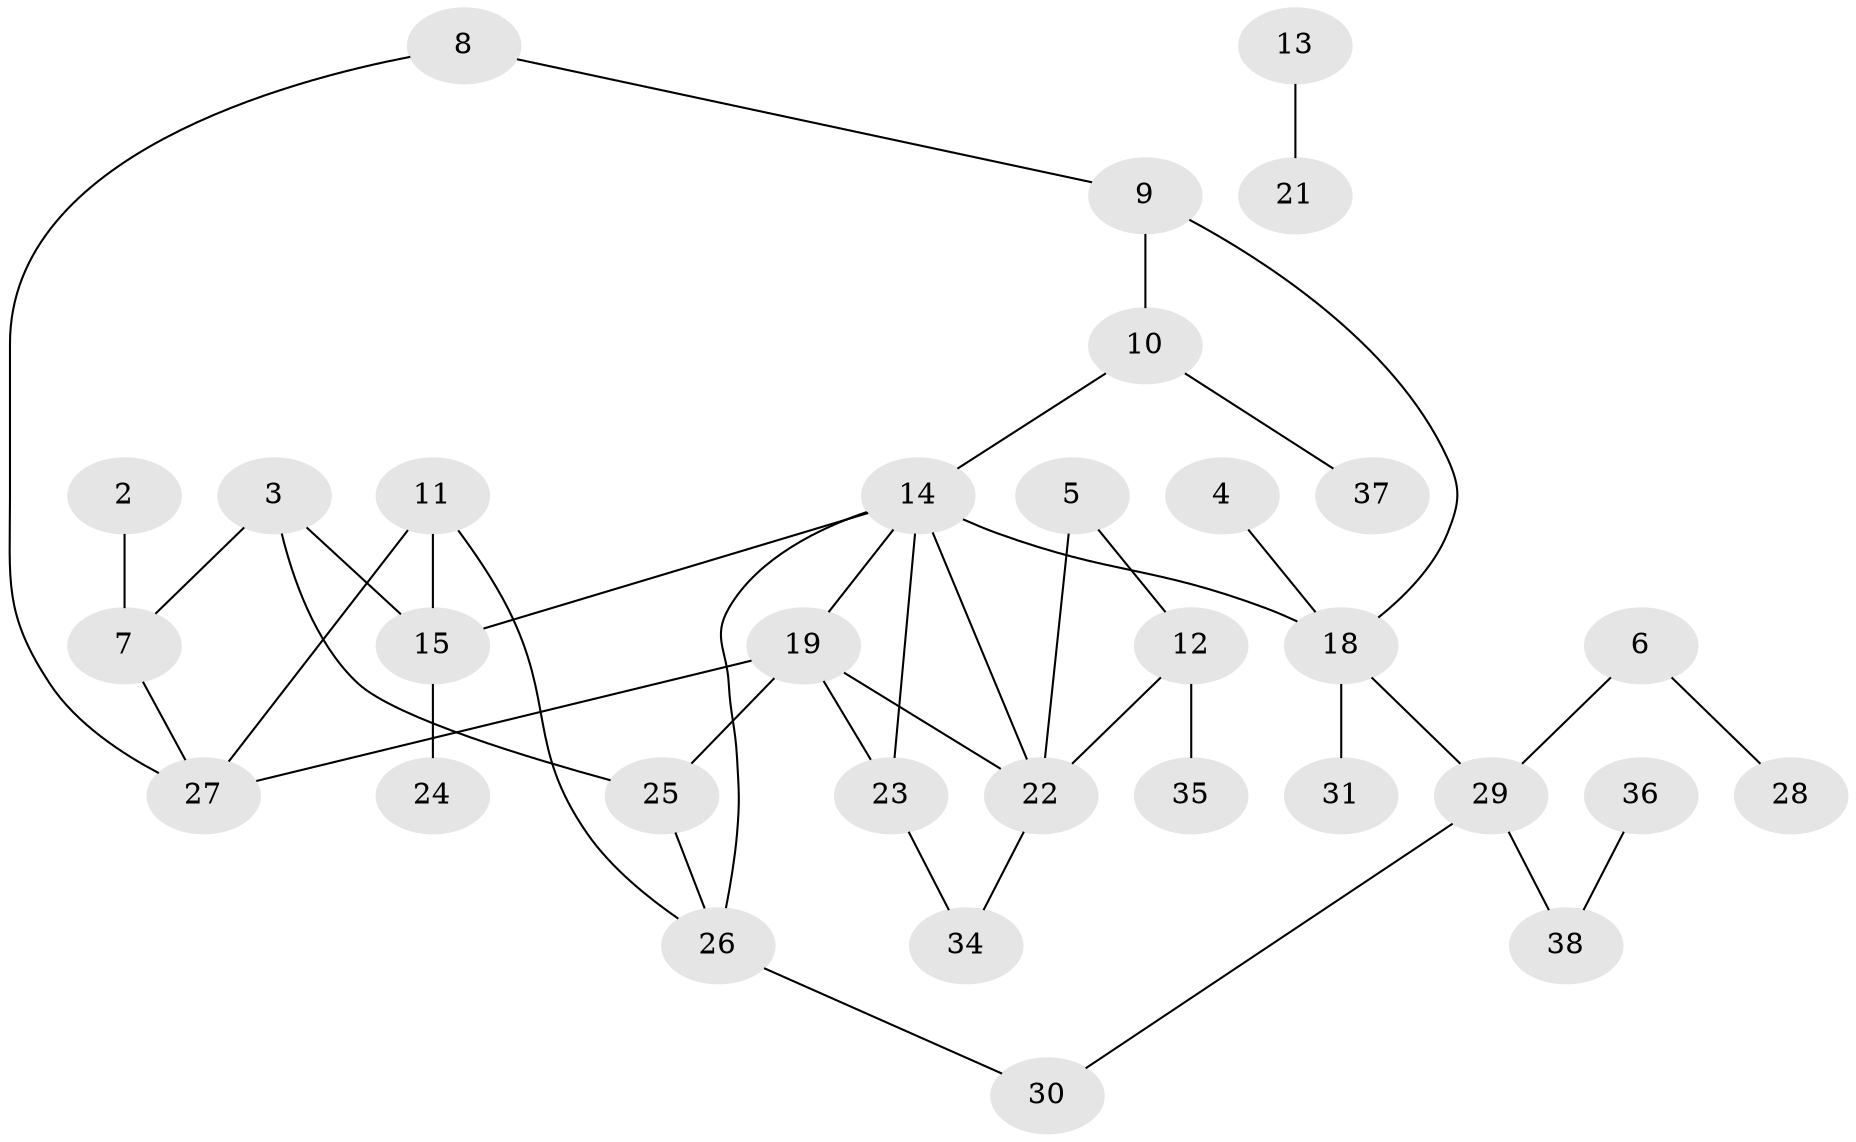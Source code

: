 // original degree distribution, {0: 0.08, 2: 0.3333333333333333, 1: 0.26666666666666666, 4: 0.16, 3: 0.12, 5: 0.02666666666666667, 7: 0.013333333333333334}
// Generated by graph-tools (version 1.1) at 2025/33/03/09/25 02:33:39]
// undirected, 32 vertices, 42 edges
graph export_dot {
graph [start="1"]
  node [color=gray90,style=filled];
  2;
  3;
  4;
  5;
  6;
  7;
  8;
  9;
  10;
  11;
  12;
  13;
  14;
  15;
  18;
  19;
  21;
  22;
  23;
  24;
  25;
  26;
  27;
  28;
  29;
  30;
  31;
  34;
  35;
  36;
  37;
  38;
  2 -- 7 [weight=1.0];
  3 -- 7 [weight=1.0];
  3 -- 15 [weight=1.0];
  3 -- 25 [weight=1.0];
  4 -- 18 [weight=1.0];
  5 -- 12 [weight=1.0];
  5 -- 22 [weight=1.0];
  6 -- 28 [weight=1.0];
  6 -- 29 [weight=1.0];
  7 -- 27 [weight=1.0];
  8 -- 9 [weight=1.0];
  8 -- 27 [weight=1.0];
  9 -- 10 [weight=1.0];
  9 -- 18 [weight=1.0];
  10 -- 14 [weight=1.0];
  10 -- 37 [weight=1.0];
  11 -- 15 [weight=2.0];
  11 -- 26 [weight=1.0];
  11 -- 27 [weight=1.0];
  12 -- 22 [weight=1.0];
  12 -- 35 [weight=1.0];
  13 -- 21 [weight=1.0];
  14 -- 15 [weight=1.0];
  14 -- 18 [weight=1.0];
  14 -- 19 [weight=1.0];
  14 -- 22 [weight=1.0];
  14 -- 23 [weight=1.0];
  14 -- 26 [weight=1.0];
  15 -- 24 [weight=1.0];
  18 -- 29 [weight=1.0];
  18 -- 31 [weight=1.0];
  19 -- 22 [weight=1.0];
  19 -- 23 [weight=1.0];
  19 -- 25 [weight=1.0];
  19 -- 27 [weight=1.0];
  22 -- 34 [weight=1.0];
  23 -- 34 [weight=1.0];
  25 -- 26 [weight=1.0];
  26 -- 30 [weight=1.0];
  29 -- 30 [weight=1.0];
  29 -- 38 [weight=1.0];
  36 -- 38 [weight=1.0];
}
